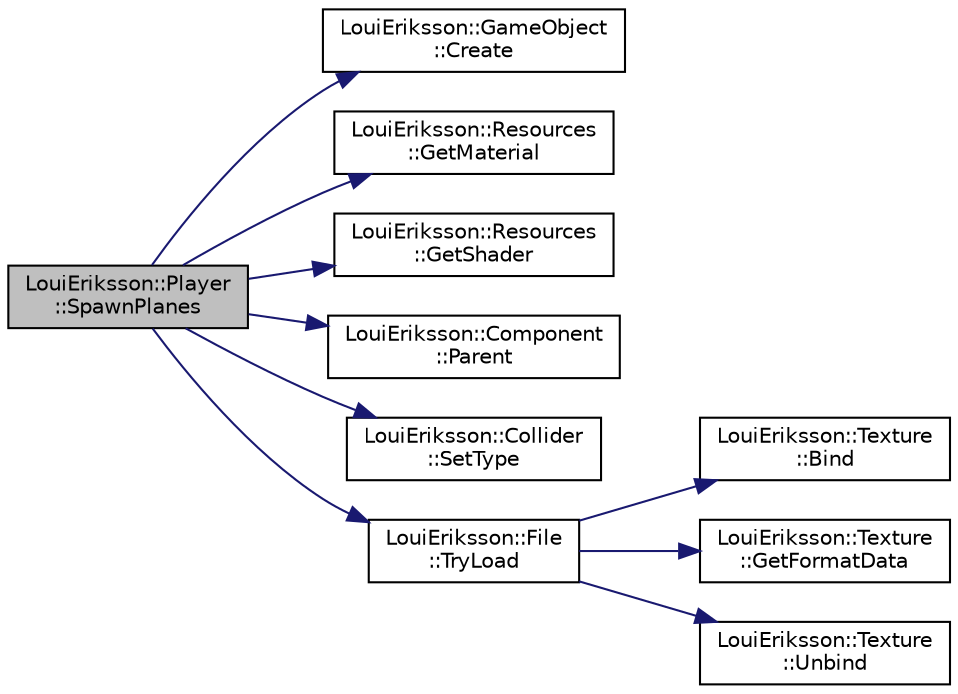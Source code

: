 digraph "LouiEriksson::Player::SpawnPlanes"
{
 // LATEX_PDF_SIZE
  edge [fontname="Helvetica",fontsize="10",labelfontname="Helvetica",labelfontsize="10"];
  node [fontname="Helvetica",fontsize="10",shape=record];
  rankdir="LR";
  Node1 [label="LouiEriksson::Player\l::SpawnPlanes",height=0.2,width=0.4,color="black", fillcolor="grey75", style="filled", fontcolor="black",tooltip=" "];
  Node1 -> Node2 [color="midnightblue",fontsize="10",style="solid"];
  Node2 [label="LouiEriksson::GameObject\l::Create",height=0.2,width=0.4,color="black", fillcolor="white", style="filled",URL="$class_loui_eriksson_1_1_game_object.html#a71bcfebaad6ca5aaef171e03ea86b859",tooltip="Factory function which creates a GameObject within a Scene."];
  Node1 -> Node3 [color="midnightblue",fontsize="10",style="solid"];
  Node3 [label="LouiEriksson::Resources\l::GetMaterial",height=0.2,width=0.4,color="black", fillcolor="white", style="filled",URL="$class_loui_eriksson_1_1_resources.html#a97e55f53dfdced6266ed6c92601ba8a2",tooltip=" "];
  Node1 -> Node4 [color="midnightblue",fontsize="10",style="solid"];
  Node4 [label="LouiEriksson::Resources\l::GetShader",height=0.2,width=0.4,color="black", fillcolor="white", style="filled",URL="$class_loui_eriksson_1_1_resources.html#a7c2062c2bfb5d5a3675a1bbc2e0771e5",tooltip=" "];
  Node1 -> Node5 [color="midnightblue",fontsize="10",style="solid"];
  Node5 [label="LouiEriksson::Component\l::Parent",height=0.2,width=0.4,color="black", fillcolor="white", style="filled",URL="$class_loui_eriksson_1_1_component.html#a87b48c3303da952daec2db4c1b18f1a9",tooltip="Get the Component's parent GameObject."];
  Node1 -> Node6 [color="midnightblue",fontsize="10",style="solid"];
  Node6 [label="LouiEriksson::Collider\l::SetType",height=0.2,width=0.4,color="black", fillcolor="white", style="filled",URL="$class_loui_eriksson_1_1_collider.html#abc385ed0098cc13cac308a2060a88f54",tooltip="Set the Collider's Type."];
  Node1 -> Node7 [color="midnightblue",fontsize="10",style="solid"];
  Node7 [label="LouiEriksson::File\l::TryLoad",height=0.2,width=0.4,color="black", fillcolor="white", style="filled",URL="$class_loui_eriksson_1_1_file.html#a0032f04b0f4541c7b6e75e73005d55dd",tooltip=" "];
  Node7 -> Node8 [color="midnightblue",fontsize="10",style="solid"];
  Node8 [label="LouiEriksson::Texture\l::Bind",height=0.2,width=0.4,color="black", fillcolor="white", style="filled",URL="$class_loui_eriksson_1_1_texture.html#a71fb463b2be6a3d1c1dfca60ad0f6be0",tooltip="Bind the provided Texture."];
  Node7 -> Node9 [color="midnightblue",fontsize="10",style="solid"];
  Node9 [label="LouiEriksson::Texture\l::GetFormatData",height=0.2,width=0.4,color="black", fillcolor="white", style="filled",URL="$class_loui_eriksson_1_1_texture.html#a37357f5df389ba43413c64cbd895c995",tooltip="Determine a Texture's format and number of channels using its pixel format."];
  Node7 -> Node10 [color="midnightblue",fontsize="10",style="solid"];
  Node10 [label="LouiEriksson::Texture\l::Unbind",height=0.2,width=0.4,color="black", fillcolor="white", style="filled",URL="$class_loui_eriksson_1_1_texture.html#adb63e73e6812f543a351de989c177978",tooltip="Unbind the currently bound Texture."];
}
